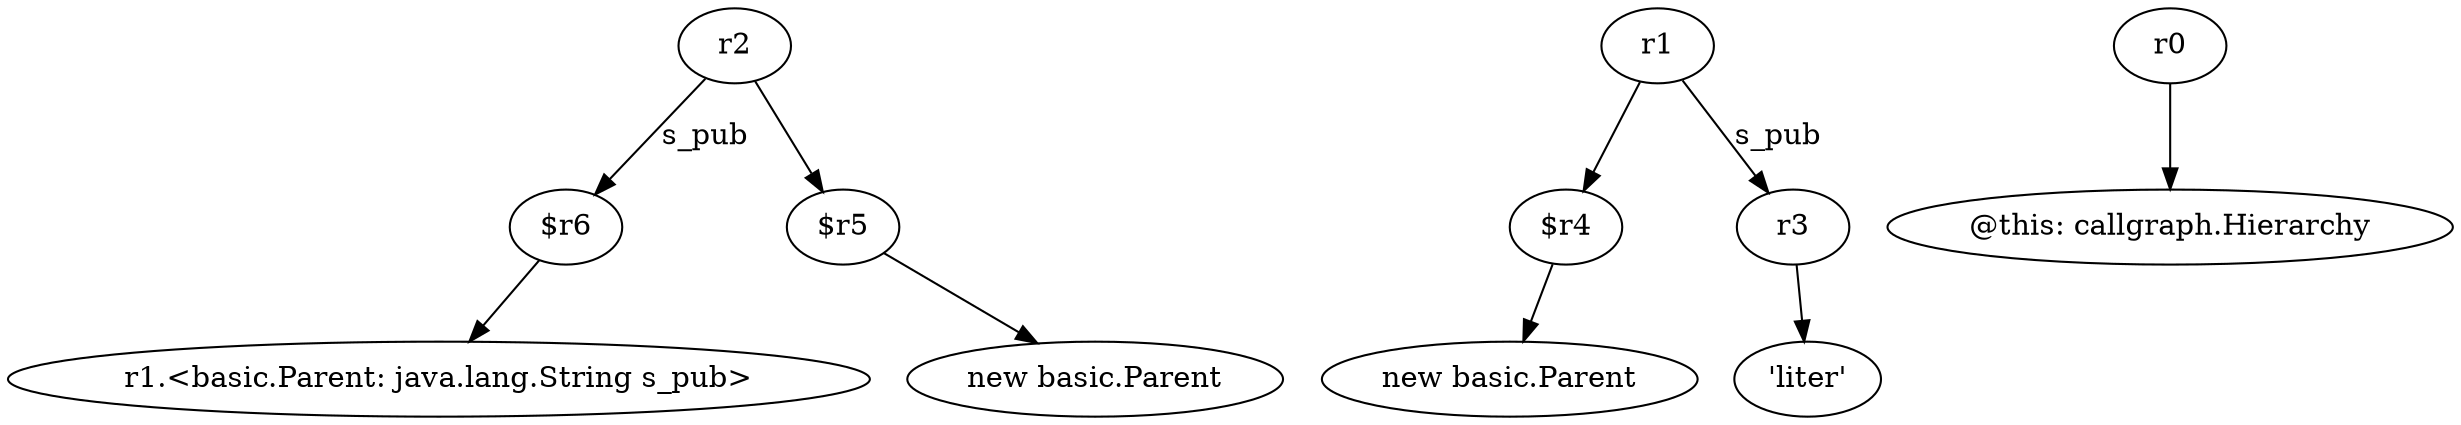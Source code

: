 digraph g {
0[label="$r6"]
1[label="r1.<basic.Parent: java.lang.String s_pub>"]
0->1[label=""]
2[label="r2"]
2->0[label="s_pub"]
3[label="$r4"]
4[label="new basic.Parent"]
3->4[label=""]
5[label="r1"]
5->3[label=""]
6[label="r0"]
7[label="@this: callgraph.Hierarchy"]
6->7[label=""]
8[label="$r5"]
2->8[label=""]
9[label="new basic.Parent"]
8->9[label=""]
10[label="r3"]
11[label="'liter'"]
10->11[label=""]
5->10[label="s_pub"]
}